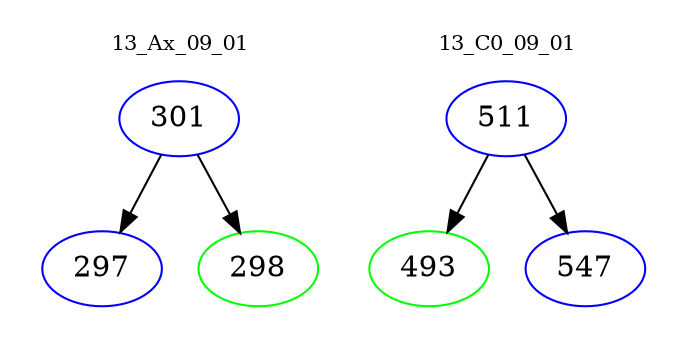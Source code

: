 digraph{
subgraph cluster_0 {
color = white
label = "13_Ax_09_01";
fontsize=10;
T0_301 [label="301", color="blue"]
T0_301 -> T0_297 [color="black"]
T0_297 [label="297", color="blue"]
T0_301 -> T0_298 [color="black"]
T0_298 [label="298", color="green"]
}
subgraph cluster_1 {
color = white
label = "13_C0_09_01";
fontsize=10;
T1_511 [label="511", color="blue"]
T1_511 -> T1_493 [color="black"]
T1_493 [label="493", color="green"]
T1_511 -> T1_547 [color="black"]
T1_547 [label="547", color="blue"]
}
}
